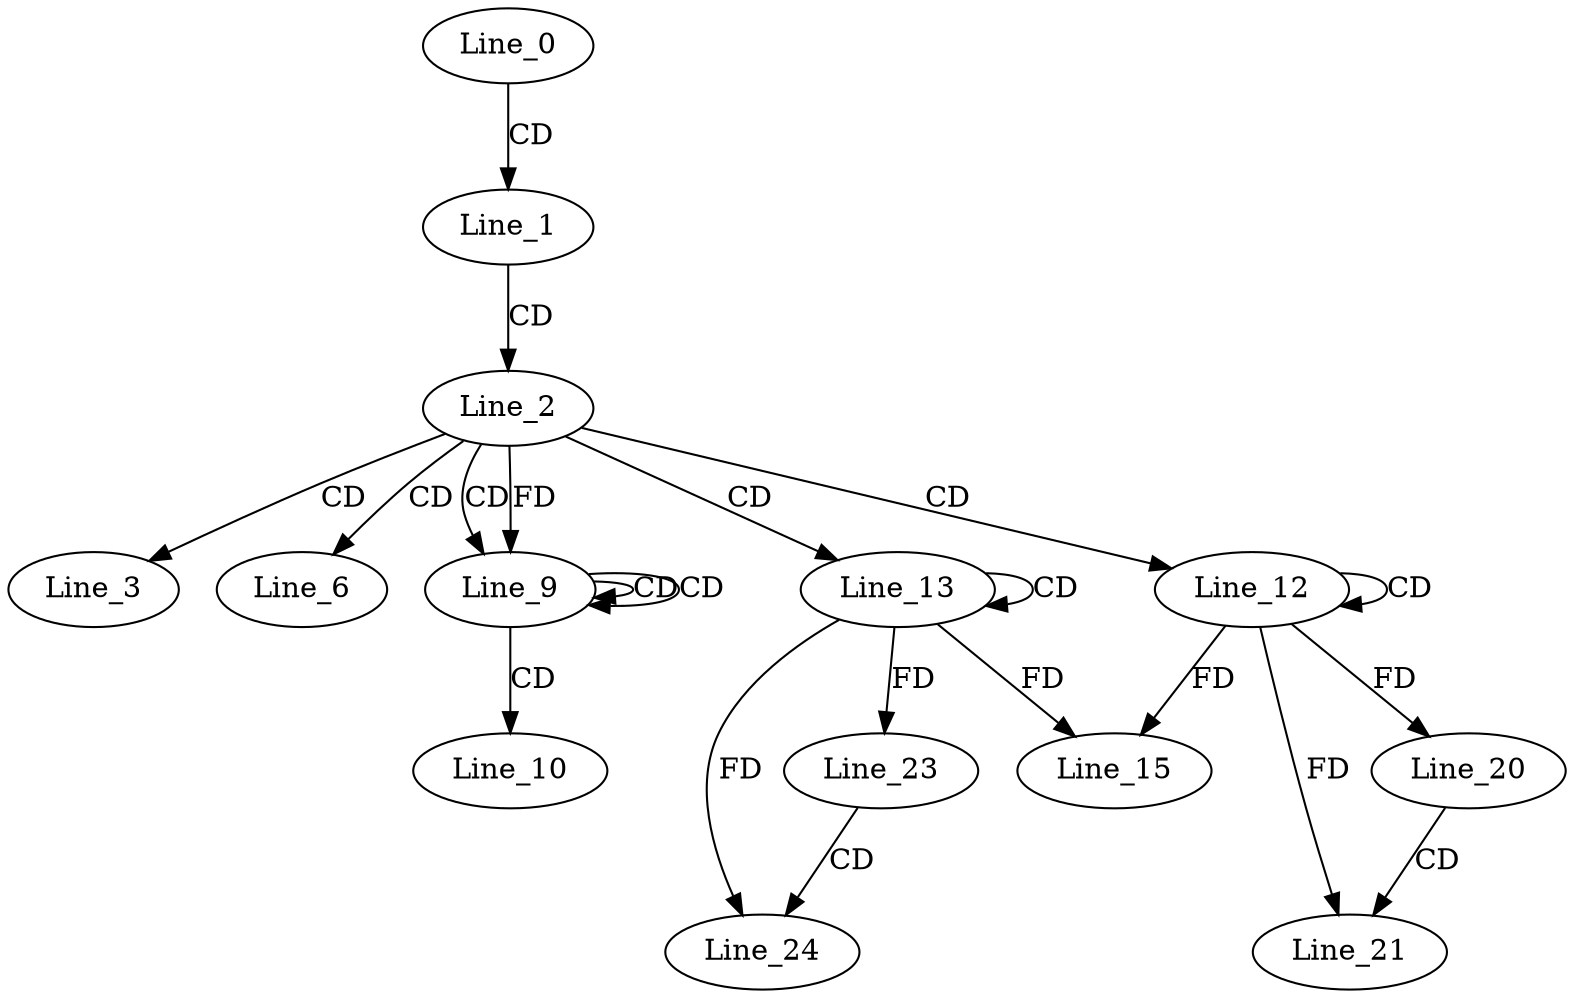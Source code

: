 digraph G {
  Line_0;
  Line_1;
  Line_2;
  Line_3;
  Line_6;
  Line_9;
  Line_9;
  Line_9;
  Line_10;
  Line_12;
  Line_12;
  Line_13;
  Line_13;
  Line_15;
  Line_15;
  Line_20;
  Line_21;
  Line_23;
  Line_24;
  Line_0 -> Line_1 [ label="CD" ];
  Line_1 -> Line_2 [ label="CD" ];
  Line_2 -> Line_3 [ label="CD" ];
  Line_2 -> Line_6 [ label="CD" ];
  Line_2 -> Line_9 [ label="CD" ];
  Line_9 -> Line_9 [ label="CD" ];
  Line_9 -> Line_9 [ label="CD" ];
  Line_2 -> Line_9 [ label="FD" ];
  Line_9 -> Line_10 [ label="CD" ];
  Line_2 -> Line_12 [ label="CD" ];
  Line_12 -> Line_12 [ label="CD" ];
  Line_2 -> Line_13 [ label="CD" ];
  Line_13 -> Line_13 [ label="CD" ];
  Line_12 -> Line_15 [ label="FD" ];
  Line_13 -> Line_15 [ label="FD" ];
  Line_12 -> Line_20 [ label="FD" ];
  Line_20 -> Line_21 [ label="CD" ];
  Line_12 -> Line_21 [ label="FD" ];
  Line_13 -> Line_23 [ label="FD" ];
  Line_23 -> Line_24 [ label="CD" ];
  Line_13 -> Line_24 [ label="FD" ];
}
